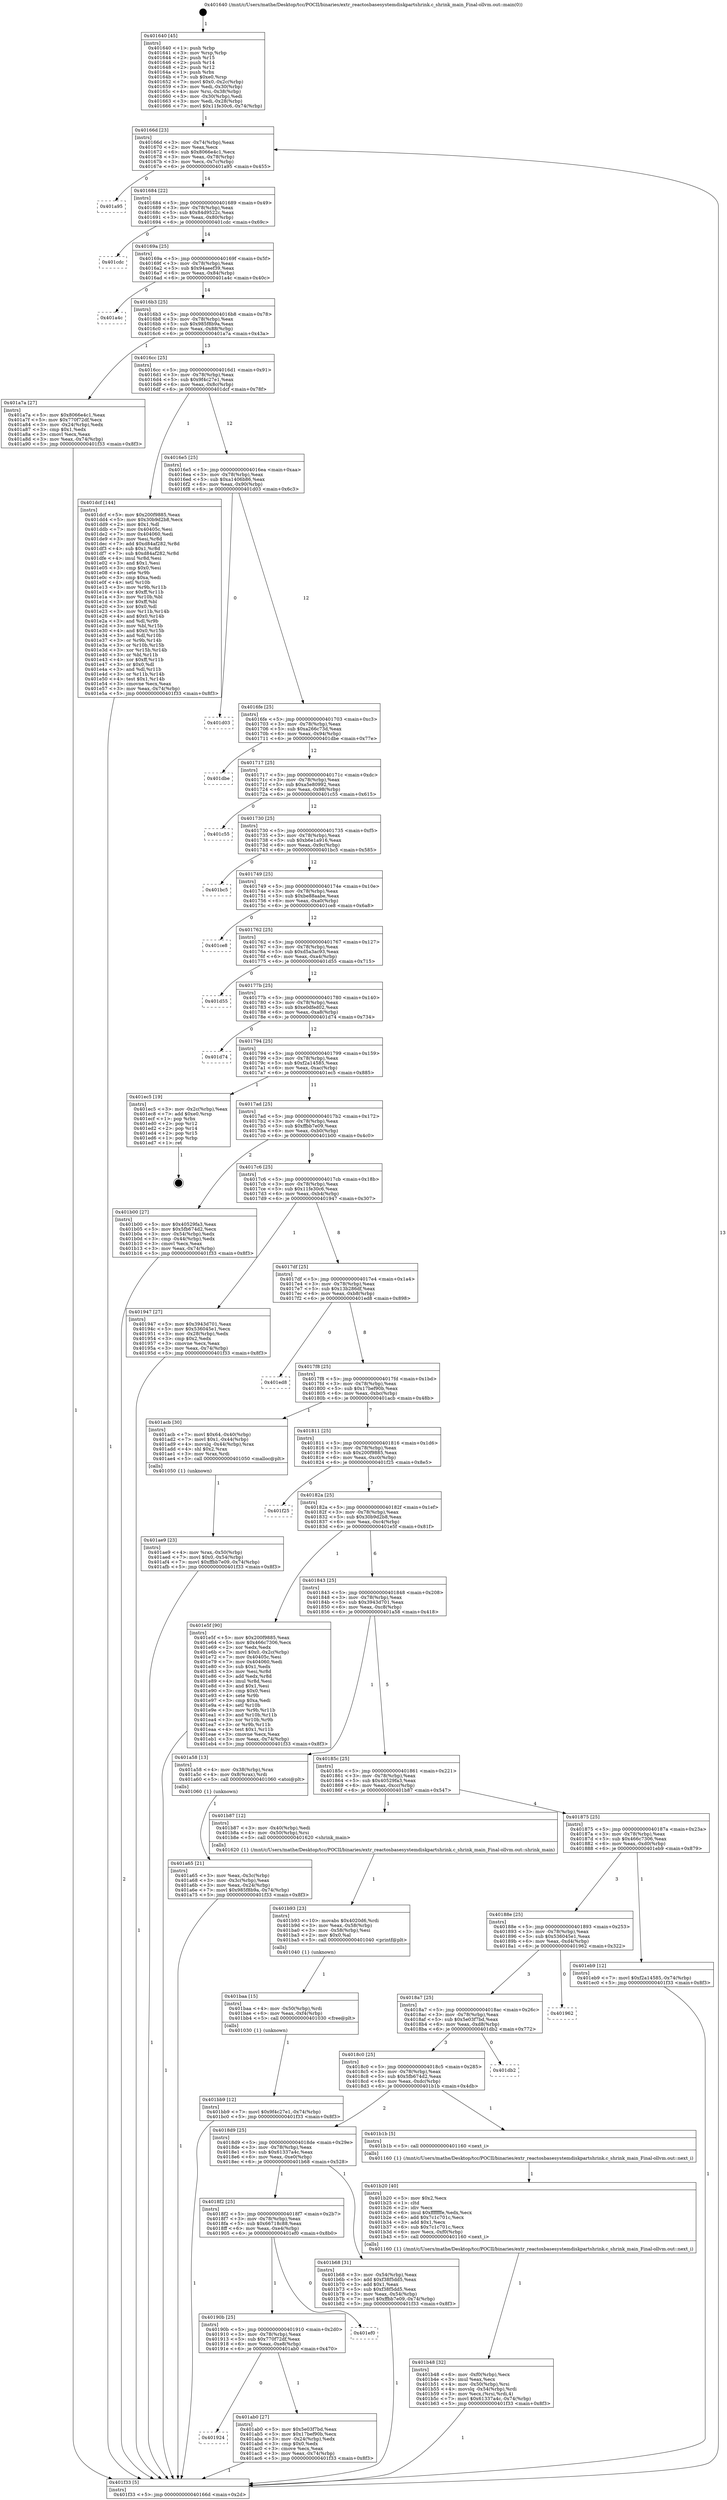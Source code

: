 digraph "0x401640" {
  label = "0x401640 (/mnt/c/Users/mathe/Desktop/tcc/POCII/binaries/extr_reactosbasesystemdiskpartshrink.c_shrink_main_Final-ollvm.out::main(0))"
  labelloc = "t"
  node[shape=record]

  Entry [label="",width=0.3,height=0.3,shape=circle,fillcolor=black,style=filled]
  "0x40166d" [label="{
     0x40166d [23]\l
     | [instrs]\l
     &nbsp;&nbsp;0x40166d \<+3\>: mov -0x74(%rbp),%eax\l
     &nbsp;&nbsp;0x401670 \<+2\>: mov %eax,%ecx\l
     &nbsp;&nbsp;0x401672 \<+6\>: sub $0x8066e4c1,%ecx\l
     &nbsp;&nbsp;0x401678 \<+3\>: mov %eax,-0x78(%rbp)\l
     &nbsp;&nbsp;0x40167b \<+3\>: mov %ecx,-0x7c(%rbp)\l
     &nbsp;&nbsp;0x40167e \<+6\>: je 0000000000401a95 \<main+0x455\>\l
  }"]
  "0x401a95" [label="{
     0x401a95\l
  }", style=dashed]
  "0x401684" [label="{
     0x401684 [22]\l
     | [instrs]\l
     &nbsp;&nbsp;0x401684 \<+5\>: jmp 0000000000401689 \<main+0x49\>\l
     &nbsp;&nbsp;0x401689 \<+3\>: mov -0x78(%rbp),%eax\l
     &nbsp;&nbsp;0x40168c \<+5\>: sub $0x84d9522c,%eax\l
     &nbsp;&nbsp;0x401691 \<+3\>: mov %eax,-0x80(%rbp)\l
     &nbsp;&nbsp;0x401694 \<+6\>: je 0000000000401cdc \<main+0x69c\>\l
  }"]
  Exit [label="",width=0.3,height=0.3,shape=circle,fillcolor=black,style=filled,peripheries=2]
  "0x401cdc" [label="{
     0x401cdc\l
  }", style=dashed]
  "0x40169a" [label="{
     0x40169a [25]\l
     | [instrs]\l
     &nbsp;&nbsp;0x40169a \<+5\>: jmp 000000000040169f \<main+0x5f\>\l
     &nbsp;&nbsp;0x40169f \<+3\>: mov -0x78(%rbp),%eax\l
     &nbsp;&nbsp;0x4016a2 \<+5\>: sub $0x94aeef39,%eax\l
     &nbsp;&nbsp;0x4016a7 \<+6\>: mov %eax,-0x84(%rbp)\l
     &nbsp;&nbsp;0x4016ad \<+6\>: je 0000000000401a4c \<main+0x40c\>\l
  }"]
  "0x401bb9" [label="{
     0x401bb9 [12]\l
     | [instrs]\l
     &nbsp;&nbsp;0x401bb9 \<+7\>: movl $0x9f4c27e1,-0x74(%rbp)\l
     &nbsp;&nbsp;0x401bc0 \<+5\>: jmp 0000000000401f33 \<main+0x8f3\>\l
  }"]
  "0x401a4c" [label="{
     0x401a4c\l
  }", style=dashed]
  "0x4016b3" [label="{
     0x4016b3 [25]\l
     | [instrs]\l
     &nbsp;&nbsp;0x4016b3 \<+5\>: jmp 00000000004016b8 \<main+0x78\>\l
     &nbsp;&nbsp;0x4016b8 \<+3\>: mov -0x78(%rbp),%eax\l
     &nbsp;&nbsp;0x4016bb \<+5\>: sub $0x985f8b9a,%eax\l
     &nbsp;&nbsp;0x4016c0 \<+6\>: mov %eax,-0x88(%rbp)\l
     &nbsp;&nbsp;0x4016c6 \<+6\>: je 0000000000401a7a \<main+0x43a\>\l
  }"]
  "0x401baa" [label="{
     0x401baa [15]\l
     | [instrs]\l
     &nbsp;&nbsp;0x401baa \<+4\>: mov -0x50(%rbp),%rdi\l
     &nbsp;&nbsp;0x401bae \<+6\>: mov %eax,-0xf4(%rbp)\l
     &nbsp;&nbsp;0x401bb4 \<+5\>: call 0000000000401030 \<free@plt\>\l
     | [calls]\l
     &nbsp;&nbsp;0x401030 \{1\} (unknown)\l
  }"]
  "0x401a7a" [label="{
     0x401a7a [27]\l
     | [instrs]\l
     &nbsp;&nbsp;0x401a7a \<+5\>: mov $0x8066e4c1,%eax\l
     &nbsp;&nbsp;0x401a7f \<+5\>: mov $0x770f72df,%ecx\l
     &nbsp;&nbsp;0x401a84 \<+3\>: mov -0x24(%rbp),%edx\l
     &nbsp;&nbsp;0x401a87 \<+3\>: cmp $0x1,%edx\l
     &nbsp;&nbsp;0x401a8a \<+3\>: cmovl %ecx,%eax\l
     &nbsp;&nbsp;0x401a8d \<+3\>: mov %eax,-0x74(%rbp)\l
     &nbsp;&nbsp;0x401a90 \<+5\>: jmp 0000000000401f33 \<main+0x8f3\>\l
  }"]
  "0x4016cc" [label="{
     0x4016cc [25]\l
     | [instrs]\l
     &nbsp;&nbsp;0x4016cc \<+5\>: jmp 00000000004016d1 \<main+0x91\>\l
     &nbsp;&nbsp;0x4016d1 \<+3\>: mov -0x78(%rbp),%eax\l
     &nbsp;&nbsp;0x4016d4 \<+5\>: sub $0x9f4c27e1,%eax\l
     &nbsp;&nbsp;0x4016d9 \<+6\>: mov %eax,-0x8c(%rbp)\l
     &nbsp;&nbsp;0x4016df \<+6\>: je 0000000000401dcf \<main+0x78f\>\l
  }"]
  "0x401b93" [label="{
     0x401b93 [23]\l
     | [instrs]\l
     &nbsp;&nbsp;0x401b93 \<+10\>: movabs $0x4020d6,%rdi\l
     &nbsp;&nbsp;0x401b9d \<+3\>: mov %eax,-0x58(%rbp)\l
     &nbsp;&nbsp;0x401ba0 \<+3\>: mov -0x58(%rbp),%esi\l
     &nbsp;&nbsp;0x401ba3 \<+2\>: mov $0x0,%al\l
     &nbsp;&nbsp;0x401ba5 \<+5\>: call 0000000000401040 \<printf@plt\>\l
     | [calls]\l
     &nbsp;&nbsp;0x401040 \{1\} (unknown)\l
  }"]
  "0x401dcf" [label="{
     0x401dcf [144]\l
     | [instrs]\l
     &nbsp;&nbsp;0x401dcf \<+5\>: mov $0x200f9885,%eax\l
     &nbsp;&nbsp;0x401dd4 \<+5\>: mov $0x30b9d2b8,%ecx\l
     &nbsp;&nbsp;0x401dd9 \<+2\>: mov $0x1,%dl\l
     &nbsp;&nbsp;0x401ddb \<+7\>: mov 0x40405c,%esi\l
     &nbsp;&nbsp;0x401de2 \<+7\>: mov 0x404060,%edi\l
     &nbsp;&nbsp;0x401de9 \<+3\>: mov %esi,%r8d\l
     &nbsp;&nbsp;0x401dec \<+7\>: add $0xd84af282,%r8d\l
     &nbsp;&nbsp;0x401df3 \<+4\>: sub $0x1,%r8d\l
     &nbsp;&nbsp;0x401df7 \<+7\>: sub $0xd84af282,%r8d\l
     &nbsp;&nbsp;0x401dfe \<+4\>: imul %r8d,%esi\l
     &nbsp;&nbsp;0x401e02 \<+3\>: and $0x1,%esi\l
     &nbsp;&nbsp;0x401e05 \<+3\>: cmp $0x0,%esi\l
     &nbsp;&nbsp;0x401e08 \<+4\>: sete %r9b\l
     &nbsp;&nbsp;0x401e0c \<+3\>: cmp $0xa,%edi\l
     &nbsp;&nbsp;0x401e0f \<+4\>: setl %r10b\l
     &nbsp;&nbsp;0x401e13 \<+3\>: mov %r9b,%r11b\l
     &nbsp;&nbsp;0x401e16 \<+4\>: xor $0xff,%r11b\l
     &nbsp;&nbsp;0x401e1a \<+3\>: mov %r10b,%bl\l
     &nbsp;&nbsp;0x401e1d \<+3\>: xor $0xff,%bl\l
     &nbsp;&nbsp;0x401e20 \<+3\>: xor $0x0,%dl\l
     &nbsp;&nbsp;0x401e23 \<+3\>: mov %r11b,%r14b\l
     &nbsp;&nbsp;0x401e26 \<+4\>: and $0x0,%r14b\l
     &nbsp;&nbsp;0x401e2a \<+3\>: and %dl,%r9b\l
     &nbsp;&nbsp;0x401e2d \<+3\>: mov %bl,%r15b\l
     &nbsp;&nbsp;0x401e30 \<+4\>: and $0x0,%r15b\l
     &nbsp;&nbsp;0x401e34 \<+3\>: and %dl,%r10b\l
     &nbsp;&nbsp;0x401e37 \<+3\>: or %r9b,%r14b\l
     &nbsp;&nbsp;0x401e3a \<+3\>: or %r10b,%r15b\l
     &nbsp;&nbsp;0x401e3d \<+3\>: xor %r15b,%r14b\l
     &nbsp;&nbsp;0x401e40 \<+3\>: or %bl,%r11b\l
     &nbsp;&nbsp;0x401e43 \<+4\>: xor $0xff,%r11b\l
     &nbsp;&nbsp;0x401e47 \<+3\>: or $0x0,%dl\l
     &nbsp;&nbsp;0x401e4a \<+3\>: and %dl,%r11b\l
     &nbsp;&nbsp;0x401e4d \<+3\>: or %r11b,%r14b\l
     &nbsp;&nbsp;0x401e50 \<+4\>: test $0x1,%r14b\l
     &nbsp;&nbsp;0x401e54 \<+3\>: cmovne %ecx,%eax\l
     &nbsp;&nbsp;0x401e57 \<+3\>: mov %eax,-0x74(%rbp)\l
     &nbsp;&nbsp;0x401e5a \<+5\>: jmp 0000000000401f33 \<main+0x8f3\>\l
  }"]
  "0x4016e5" [label="{
     0x4016e5 [25]\l
     | [instrs]\l
     &nbsp;&nbsp;0x4016e5 \<+5\>: jmp 00000000004016ea \<main+0xaa\>\l
     &nbsp;&nbsp;0x4016ea \<+3\>: mov -0x78(%rbp),%eax\l
     &nbsp;&nbsp;0x4016ed \<+5\>: sub $0xa1406b86,%eax\l
     &nbsp;&nbsp;0x4016f2 \<+6\>: mov %eax,-0x90(%rbp)\l
     &nbsp;&nbsp;0x4016f8 \<+6\>: je 0000000000401d03 \<main+0x6c3\>\l
  }"]
  "0x401b48" [label="{
     0x401b48 [32]\l
     | [instrs]\l
     &nbsp;&nbsp;0x401b48 \<+6\>: mov -0xf0(%rbp),%ecx\l
     &nbsp;&nbsp;0x401b4e \<+3\>: imul %eax,%ecx\l
     &nbsp;&nbsp;0x401b51 \<+4\>: mov -0x50(%rbp),%rsi\l
     &nbsp;&nbsp;0x401b55 \<+4\>: movslq -0x54(%rbp),%rdi\l
     &nbsp;&nbsp;0x401b59 \<+3\>: mov %ecx,(%rsi,%rdi,4)\l
     &nbsp;&nbsp;0x401b5c \<+7\>: movl $0x61337a4c,-0x74(%rbp)\l
     &nbsp;&nbsp;0x401b63 \<+5\>: jmp 0000000000401f33 \<main+0x8f3\>\l
  }"]
  "0x401d03" [label="{
     0x401d03\l
  }", style=dashed]
  "0x4016fe" [label="{
     0x4016fe [25]\l
     | [instrs]\l
     &nbsp;&nbsp;0x4016fe \<+5\>: jmp 0000000000401703 \<main+0xc3\>\l
     &nbsp;&nbsp;0x401703 \<+3\>: mov -0x78(%rbp),%eax\l
     &nbsp;&nbsp;0x401706 \<+5\>: sub $0xa266c73d,%eax\l
     &nbsp;&nbsp;0x40170b \<+6\>: mov %eax,-0x94(%rbp)\l
     &nbsp;&nbsp;0x401711 \<+6\>: je 0000000000401dbe \<main+0x77e\>\l
  }"]
  "0x401b20" [label="{
     0x401b20 [40]\l
     | [instrs]\l
     &nbsp;&nbsp;0x401b20 \<+5\>: mov $0x2,%ecx\l
     &nbsp;&nbsp;0x401b25 \<+1\>: cltd\l
     &nbsp;&nbsp;0x401b26 \<+2\>: idiv %ecx\l
     &nbsp;&nbsp;0x401b28 \<+6\>: imul $0xfffffffe,%edx,%ecx\l
     &nbsp;&nbsp;0x401b2e \<+6\>: add $0x7c1c701c,%ecx\l
     &nbsp;&nbsp;0x401b34 \<+3\>: add $0x1,%ecx\l
     &nbsp;&nbsp;0x401b37 \<+6\>: sub $0x7c1c701c,%ecx\l
     &nbsp;&nbsp;0x401b3d \<+6\>: mov %ecx,-0xf0(%rbp)\l
     &nbsp;&nbsp;0x401b43 \<+5\>: call 0000000000401160 \<next_i\>\l
     | [calls]\l
     &nbsp;&nbsp;0x401160 \{1\} (/mnt/c/Users/mathe/Desktop/tcc/POCII/binaries/extr_reactosbasesystemdiskpartshrink.c_shrink_main_Final-ollvm.out::next_i)\l
  }"]
  "0x401dbe" [label="{
     0x401dbe\l
  }", style=dashed]
  "0x401717" [label="{
     0x401717 [25]\l
     | [instrs]\l
     &nbsp;&nbsp;0x401717 \<+5\>: jmp 000000000040171c \<main+0xdc\>\l
     &nbsp;&nbsp;0x40171c \<+3\>: mov -0x78(%rbp),%eax\l
     &nbsp;&nbsp;0x40171f \<+5\>: sub $0xa5e80992,%eax\l
     &nbsp;&nbsp;0x401724 \<+6\>: mov %eax,-0x98(%rbp)\l
     &nbsp;&nbsp;0x40172a \<+6\>: je 0000000000401c55 \<main+0x615\>\l
  }"]
  "0x401ae9" [label="{
     0x401ae9 [23]\l
     | [instrs]\l
     &nbsp;&nbsp;0x401ae9 \<+4\>: mov %rax,-0x50(%rbp)\l
     &nbsp;&nbsp;0x401aed \<+7\>: movl $0x0,-0x54(%rbp)\l
     &nbsp;&nbsp;0x401af4 \<+7\>: movl $0xffbb7e09,-0x74(%rbp)\l
     &nbsp;&nbsp;0x401afb \<+5\>: jmp 0000000000401f33 \<main+0x8f3\>\l
  }"]
  "0x401c55" [label="{
     0x401c55\l
  }", style=dashed]
  "0x401730" [label="{
     0x401730 [25]\l
     | [instrs]\l
     &nbsp;&nbsp;0x401730 \<+5\>: jmp 0000000000401735 \<main+0xf5\>\l
     &nbsp;&nbsp;0x401735 \<+3\>: mov -0x78(%rbp),%eax\l
     &nbsp;&nbsp;0x401738 \<+5\>: sub $0xb6e1a916,%eax\l
     &nbsp;&nbsp;0x40173d \<+6\>: mov %eax,-0x9c(%rbp)\l
     &nbsp;&nbsp;0x401743 \<+6\>: je 0000000000401bc5 \<main+0x585\>\l
  }"]
  "0x401924" [label="{
     0x401924\l
  }", style=dashed]
  "0x401bc5" [label="{
     0x401bc5\l
  }", style=dashed]
  "0x401749" [label="{
     0x401749 [25]\l
     | [instrs]\l
     &nbsp;&nbsp;0x401749 \<+5\>: jmp 000000000040174e \<main+0x10e\>\l
     &nbsp;&nbsp;0x40174e \<+3\>: mov -0x78(%rbp),%eax\l
     &nbsp;&nbsp;0x401751 \<+5\>: sub $0xbe88aabe,%eax\l
     &nbsp;&nbsp;0x401756 \<+6\>: mov %eax,-0xa0(%rbp)\l
     &nbsp;&nbsp;0x40175c \<+6\>: je 0000000000401ce8 \<main+0x6a8\>\l
  }"]
  "0x401ab0" [label="{
     0x401ab0 [27]\l
     | [instrs]\l
     &nbsp;&nbsp;0x401ab0 \<+5\>: mov $0x5e03f7bd,%eax\l
     &nbsp;&nbsp;0x401ab5 \<+5\>: mov $0x17bef90b,%ecx\l
     &nbsp;&nbsp;0x401aba \<+3\>: mov -0x24(%rbp),%edx\l
     &nbsp;&nbsp;0x401abd \<+3\>: cmp $0x0,%edx\l
     &nbsp;&nbsp;0x401ac0 \<+3\>: cmove %ecx,%eax\l
     &nbsp;&nbsp;0x401ac3 \<+3\>: mov %eax,-0x74(%rbp)\l
     &nbsp;&nbsp;0x401ac6 \<+5\>: jmp 0000000000401f33 \<main+0x8f3\>\l
  }"]
  "0x401ce8" [label="{
     0x401ce8\l
  }", style=dashed]
  "0x401762" [label="{
     0x401762 [25]\l
     | [instrs]\l
     &nbsp;&nbsp;0x401762 \<+5\>: jmp 0000000000401767 \<main+0x127\>\l
     &nbsp;&nbsp;0x401767 \<+3\>: mov -0x78(%rbp),%eax\l
     &nbsp;&nbsp;0x40176a \<+5\>: sub $0xd5a3ac93,%eax\l
     &nbsp;&nbsp;0x40176f \<+6\>: mov %eax,-0xa4(%rbp)\l
     &nbsp;&nbsp;0x401775 \<+6\>: je 0000000000401d55 \<main+0x715\>\l
  }"]
  "0x40190b" [label="{
     0x40190b [25]\l
     | [instrs]\l
     &nbsp;&nbsp;0x40190b \<+5\>: jmp 0000000000401910 \<main+0x2d0\>\l
     &nbsp;&nbsp;0x401910 \<+3\>: mov -0x78(%rbp),%eax\l
     &nbsp;&nbsp;0x401913 \<+5\>: sub $0x770f72df,%eax\l
     &nbsp;&nbsp;0x401918 \<+6\>: mov %eax,-0xe8(%rbp)\l
     &nbsp;&nbsp;0x40191e \<+6\>: je 0000000000401ab0 \<main+0x470\>\l
  }"]
  "0x401d55" [label="{
     0x401d55\l
  }", style=dashed]
  "0x40177b" [label="{
     0x40177b [25]\l
     | [instrs]\l
     &nbsp;&nbsp;0x40177b \<+5\>: jmp 0000000000401780 \<main+0x140\>\l
     &nbsp;&nbsp;0x401780 \<+3\>: mov -0x78(%rbp),%eax\l
     &nbsp;&nbsp;0x401783 \<+5\>: sub $0xe0dfed02,%eax\l
     &nbsp;&nbsp;0x401788 \<+6\>: mov %eax,-0xa8(%rbp)\l
     &nbsp;&nbsp;0x40178e \<+6\>: je 0000000000401d74 \<main+0x734\>\l
  }"]
  "0x401ef0" [label="{
     0x401ef0\l
  }", style=dashed]
  "0x401d74" [label="{
     0x401d74\l
  }", style=dashed]
  "0x401794" [label="{
     0x401794 [25]\l
     | [instrs]\l
     &nbsp;&nbsp;0x401794 \<+5\>: jmp 0000000000401799 \<main+0x159\>\l
     &nbsp;&nbsp;0x401799 \<+3\>: mov -0x78(%rbp),%eax\l
     &nbsp;&nbsp;0x40179c \<+5\>: sub $0xf2a14585,%eax\l
     &nbsp;&nbsp;0x4017a1 \<+6\>: mov %eax,-0xac(%rbp)\l
     &nbsp;&nbsp;0x4017a7 \<+6\>: je 0000000000401ec5 \<main+0x885\>\l
  }"]
  "0x4018f2" [label="{
     0x4018f2 [25]\l
     | [instrs]\l
     &nbsp;&nbsp;0x4018f2 \<+5\>: jmp 00000000004018f7 \<main+0x2b7\>\l
     &nbsp;&nbsp;0x4018f7 \<+3\>: mov -0x78(%rbp),%eax\l
     &nbsp;&nbsp;0x4018fa \<+5\>: sub $0x66718c88,%eax\l
     &nbsp;&nbsp;0x4018ff \<+6\>: mov %eax,-0xe4(%rbp)\l
     &nbsp;&nbsp;0x401905 \<+6\>: je 0000000000401ef0 \<main+0x8b0\>\l
  }"]
  "0x401ec5" [label="{
     0x401ec5 [19]\l
     | [instrs]\l
     &nbsp;&nbsp;0x401ec5 \<+3\>: mov -0x2c(%rbp),%eax\l
     &nbsp;&nbsp;0x401ec8 \<+7\>: add $0xe0,%rsp\l
     &nbsp;&nbsp;0x401ecf \<+1\>: pop %rbx\l
     &nbsp;&nbsp;0x401ed0 \<+2\>: pop %r12\l
     &nbsp;&nbsp;0x401ed2 \<+2\>: pop %r14\l
     &nbsp;&nbsp;0x401ed4 \<+2\>: pop %r15\l
     &nbsp;&nbsp;0x401ed6 \<+1\>: pop %rbp\l
     &nbsp;&nbsp;0x401ed7 \<+1\>: ret\l
  }"]
  "0x4017ad" [label="{
     0x4017ad [25]\l
     | [instrs]\l
     &nbsp;&nbsp;0x4017ad \<+5\>: jmp 00000000004017b2 \<main+0x172\>\l
     &nbsp;&nbsp;0x4017b2 \<+3\>: mov -0x78(%rbp),%eax\l
     &nbsp;&nbsp;0x4017b5 \<+5\>: sub $0xffbb7e09,%eax\l
     &nbsp;&nbsp;0x4017ba \<+6\>: mov %eax,-0xb0(%rbp)\l
     &nbsp;&nbsp;0x4017c0 \<+6\>: je 0000000000401b00 \<main+0x4c0\>\l
  }"]
  "0x401b68" [label="{
     0x401b68 [31]\l
     | [instrs]\l
     &nbsp;&nbsp;0x401b68 \<+3\>: mov -0x54(%rbp),%eax\l
     &nbsp;&nbsp;0x401b6b \<+5\>: add $0xf38f5dd5,%eax\l
     &nbsp;&nbsp;0x401b70 \<+3\>: add $0x1,%eax\l
     &nbsp;&nbsp;0x401b73 \<+5\>: sub $0xf38f5dd5,%eax\l
     &nbsp;&nbsp;0x401b78 \<+3\>: mov %eax,-0x54(%rbp)\l
     &nbsp;&nbsp;0x401b7b \<+7\>: movl $0xffbb7e09,-0x74(%rbp)\l
     &nbsp;&nbsp;0x401b82 \<+5\>: jmp 0000000000401f33 \<main+0x8f3\>\l
  }"]
  "0x401b00" [label="{
     0x401b00 [27]\l
     | [instrs]\l
     &nbsp;&nbsp;0x401b00 \<+5\>: mov $0x40529fa3,%eax\l
     &nbsp;&nbsp;0x401b05 \<+5\>: mov $0x5fb674d2,%ecx\l
     &nbsp;&nbsp;0x401b0a \<+3\>: mov -0x54(%rbp),%edx\l
     &nbsp;&nbsp;0x401b0d \<+3\>: cmp -0x44(%rbp),%edx\l
     &nbsp;&nbsp;0x401b10 \<+3\>: cmovl %ecx,%eax\l
     &nbsp;&nbsp;0x401b13 \<+3\>: mov %eax,-0x74(%rbp)\l
     &nbsp;&nbsp;0x401b16 \<+5\>: jmp 0000000000401f33 \<main+0x8f3\>\l
  }"]
  "0x4017c6" [label="{
     0x4017c6 [25]\l
     | [instrs]\l
     &nbsp;&nbsp;0x4017c6 \<+5\>: jmp 00000000004017cb \<main+0x18b\>\l
     &nbsp;&nbsp;0x4017cb \<+3\>: mov -0x78(%rbp),%eax\l
     &nbsp;&nbsp;0x4017ce \<+5\>: sub $0x11fe30c6,%eax\l
     &nbsp;&nbsp;0x4017d3 \<+6\>: mov %eax,-0xb4(%rbp)\l
     &nbsp;&nbsp;0x4017d9 \<+6\>: je 0000000000401947 \<main+0x307\>\l
  }"]
  "0x4018d9" [label="{
     0x4018d9 [25]\l
     | [instrs]\l
     &nbsp;&nbsp;0x4018d9 \<+5\>: jmp 00000000004018de \<main+0x29e\>\l
     &nbsp;&nbsp;0x4018de \<+3\>: mov -0x78(%rbp),%eax\l
     &nbsp;&nbsp;0x4018e1 \<+5\>: sub $0x61337a4c,%eax\l
     &nbsp;&nbsp;0x4018e6 \<+6\>: mov %eax,-0xe0(%rbp)\l
     &nbsp;&nbsp;0x4018ec \<+6\>: je 0000000000401b68 \<main+0x528\>\l
  }"]
  "0x401947" [label="{
     0x401947 [27]\l
     | [instrs]\l
     &nbsp;&nbsp;0x401947 \<+5\>: mov $0x3943d701,%eax\l
     &nbsp;&nbsp;0x40194c \<+5\>: mov $0x536045e1,%ecx\l
     &nbsp;&nbsp;0x401951 \<+3\>: mov -0x28(%rbp),%edx\l
     &nbsp;&nbsp;0x401954 \<+3\>: cmp $0x2,%edx\l
     &nbsp;&nbsp;0x401957 \<+3\>: cmovne %ecx,%eax\l
     &nbsp;&nbsp;0x40195a \<+3\>: mov %eax,-0x74(%rbp)\l
     &nbsp;&nbsp;0x40195d \<+5\>: jmp 0000000000401f33 \<main+0x8f3\>\l
  }"]
  "0x4017df" [label="{
     0x4017df [25]\l
     | [instrs]\l
     &nbsp;&nbsp;0x4017df \<+5\>: jmp 00000000004017e4 \<main+0x1a4\>\l
     &nbsp;&nbsp;0x4017e4 \<+3\>: mov -0x78(%rbp),%eax\l
     &nbsp;&nbsp;0x4017e7 \<+5\>: sub $0x13b286df,%eax\l
     &nbsp;&nbsp;0x4017ec \<+6\>: mov %eax,-0xb8(%rbp)\l
     &nbsp;&nbsp;0x4017f2 \<+6\>: je 0000000000401ed8 \<main+0x898\>\l
  }"]
  "0x401f33" [label="{
     0x401f33 [5]\l
     | [instrs]\l
     &nbsp;&nbsp;0x401f33 \<+5\>: jmp 000000000040166d \<main+0x2d\>\l
  }"]
  "0x401640" [label="{
     0x401640 [45]\l
     | [instrs]\l
     &nbsp;&nbsp;0x401640 \<+1\>: push %rbp\l
     &nbsp;&nbsp;0x401641 \<+3\>: mov %rsp,%rbp\l
     &nbsp;&nbsp;0x401644 \<+2\>: push %r15\l
     &nbsp;&nbsp;0x401646 \<+2\>: push %r14\l
     &nbsp;&nbsp;0x401648 \<+2\>: push %r12\l
     &nbsp;&nbsp;0x40164a \<+1\>: push %rbx\l
     &nbsp;&nbsp;0x40164b \<+7\>: sub $0xe0,%rsp\l
     &nbsp;&nbsp;0x401652 \<+7\>: movl $0x0,-0x2c(%rbp)\l
     &nbsp;&nbsp;0x401659 \<+3\>: mov %edi,-0x30(%rbp)\l
     &nbsp;&nbsp;0x40165c \<+4\>: mov %rsi,-0x38(%rbp)\l
     &nbsp;&nbsp;0x401660 \<+3\>: mov -0x30(%rbp),%edi\l
     &nbsp;&nbsp;0x401663 \<+3\>: mov %edi,-0x28(%rbp)\l
     &nbsp;&nbsp;0x401666 \<+7\>: movl $0x11fe30c6,-0x74(%rbp)\l
  }"]
  "0x401b1b" [label="{
     0x401b1b [5]\l
     | [instrs]\l
     &nbsp;&nbsp;0x401b1b \<+5\>: call 0000000000401160 \<next_i\>\l
     | [calls]\l
     &nbsp;&nbsp;0x401160 \{1\} (/mnt/c/Users/mathe/Desktop/tcc/POCII/binaries/extr_reactosbasesystemdiskpartshrink.c_shrink_main_Final-ollvm.out::next_i)\l
  }"]
  "0x401ed8" [label="{
     0x401ed8\l
  }", style=dashed]
  "0x4017f8" [label="{
     0x4017f8 [25]\l
     | [instrs]\l
     &nbsp;&nbsp;0x4017f8 \<+5\>: jmp 00000000004017fd \<main+0x1bd\>\l
     &nbsp;&nbsp;0x4017fd \<+3\>: mov -0x78(%rbp),%eax\l
     &nbsp;&nbsp;0x401800 \<+5\>: sub $0x17bef90b,%eax\l
     &nbsp;&nbsp;0x401805 \<+6\>: mov %eax,-0xbc(%rbp)\l
     &nbsp;&nbsp;0x40180b \<+6\>: je 0000000000401acb \<main+0x48b\>\l
  }"]
  "0x4018c0" [label="{
     0x4018c0 [25]\l
     | [instrs]\l
     &nbsp;&nbsp;0x4018c0 \<+5\>: jmp 00000000004018c5 \<main+0x285\>\l
     &nbsp;&nbsp;0x4018c5 \<+3\>: mov -0x78(%rbp),%eax\l
     &nbsp;&nbsp;0x4018c8 \<+5\>: sub $0x5fb674d2,%eax\l
     &nbsp;&nbsp;0x4018cd \<+6\>: mov %eax,-0xdc(%rbp)\l
     &nbsp;&nbsp;0x4018d3 \<+6\>: je 0000000000401b1b \<main+0x4db\>\l
  }"]
  "0x401acb" [label="{
     0x401acb [30]\l
     | [instrs]\l
     &nbsp;&nbsp;0x401acb \<+7\>: movl $0x64,-0x40(%rbp)\l
     &nbsp;&nbsp;0x401ad2 \<+7\>: movl $0x1,-0x44(%rbp)\l
     &nbsp;&nbsp;0x401ad9 \<+4\>: movslq -0x44(%rbp),%rax\l
     &nbsp;&nbsp;0x401add \<+4\>: shl $0x2,%rax\l
     &nbsp;&nbsp;0x401ae1 \<+3\>: mov %rax,%rdi\l
     &nbsp;&nbsp;0x401ae4 \<+5\>: call 0000000000401050 \<malloc@plt\>\l
     | [calls]\l
     &nbsp;&nbsp;0x401050 \{1\} (unknown)\l
  }"]
  "0x401811" [label="{
     0x401811 [25]\l
     | [instrs]\l
     &nbsp;&nbsp;0x401811 \<+5\>: jmp 0000000000401816 \<main+0x1d6\>\l
     &nbsp;&nbsp;0x401816 \<+3\>: mov -0x78(%rbp),%eax\l
     &nbsp;&nbsp;0x401819 \<+5\>: sub $0x200f9885,%eax\l
     &nbsp;&nbsp;0x40181e \<+6\>: mov %eax,-0xc0(%rbp)\l
     &nbsp;&nbsp;0x401824 \<+6\>: je 0000000000401f25 \<main+0x8e5\>\l
  }"]
  "0x401db2" [label="{
     0x401db2\l
  }", style=dashed]
  "0x401f25" [label="{
     0x401f25\l
  }", style=dashed]
  "0x40182a" [label="{
     0x40182a [25]\l
     | [instrs]\l
     &nbsp;&nbsp;0x40182a \<+5\>: jmp 000000000040182f \<main+0x1ef\>\l
     &nbsp;&nbsp;0x40182f \<+3\>: mov -0x78(%rbp),%eax\l
     &nbsp;&nbsp;0x401832 \<+5\>: sub $0x30b9d2b8,%eax\l
     &nbsp;&nbsp;0x401837 \<+6\>: mov %eax,-0xc4(%rbp)\l
     &nbsp;&nbsp;0x40183d \<+6\>: je 0000000000401e5f \<main+0x81f\>\l
  }"]
  "0x4018a7" [label="{
     0x4018a7 [25]\l
     | [instrs]\l
     &nbsp;&nbsp;0x4018a7 \<+5\>: jmp 00000000004018ac \<main+0x26c\>\l
     &nbsp;&nbsp;0x4018ac \<+3\>: mov -0x78(%rbp),%eax\l
     &nbsp;&nbsp;0x4018af \<+5\>: sub $0x5e03f7bd,%eax\l
     &nbsp;&nbsp;0x4018b4 \<+6\>: mov %eax,-0xd8(%rbp)\l
     &nbsp;&nbsp;0x4018ba \<+6\>: je 0000000000401db2 \<main+0x772\>\l
  }"]
  "0x401e5f" [label="{
     0x401e5f [90]\l
     | [instrs]\l
     &nbsp;&nbsp;0x401e5f \<+5\>: mov $0x200f9885,%eax\l
     &nbsp;&nbsp;0x401e64 \<+5\>: mov $0x466c7306,%ecx\l
     &nbsp;&nbsp;0x401e69 \<+2\>: xor %edx,%edx\l
     &nbsp;&nbsp;0x401e6b \<+7\>: movl $0x0,-0x2c(%rbp)\l
     &nbsp;&nbsp;0x401e72 \<+7\>: mov 0x40405c,%esi\l
     &nbsp;&nbsp;0x401e79 \<+7\>: mov 0x404060,%edi\l
     &nbsp;&nbsp;0x401e80 \<+3\>: sub $0x1,%edx\l
     &nbsp;&nbsp;0x401e83 \<+3\>: mov %esi,%r8d\l
     &nbsp;&nbsp;0x401e86 \<+3\>: add %edx,%r8d\l
     &nbsp;&nbsp;0x401e89 \<+4\>: imul %r8d,%esi\l
     &nbsp;&nbsp;0x401e8d \<+3\>: and $0x1,%esi\l
     &nbsp;&nbsp;0x401e90 \<+3\>: cmp $0x0,%esi\l
     &nbsp;&nbsp;0x401e93 \<+4\>: sete %r9b\l
     &nbsp;&nbsp;0x401e97 \<+3\>: cmp $0xa,%edi\l
     &nbsp;&nbsp;0x401e9a \<+4\>: setl %r10b\l
     &nbsp;&nbsp;0x401e9e \<+3\>: mov %r9b,%r11b\l
     &nbsp;&nbsp;0x401ea1 \<+3\>: and %r10b,%r11b\l
     &nbsp;&nbsp;0x401ea4 \<+3\>: xor %r10b,%r9b\l
     &nbsp;&nbsp;0x401ea7 \<+3\>: or %r9b,%r11b\l
     &nbsp;&nbsp;0x401eaa \<+4\>: test $0x1,%r11b\l
     &nbsp;&nbsp;0x401eae \<+3\>: cmovne %ecx,%eax\l
     &nbsp;&nbsp;0x401eb1 \<+3\>: mov %eax,-0x74(%rbp)\l
     &nbsp;&nbsp;0x401eb4 \<+5\>: jmp 0000000000401f33 \<main+0x8f3\>\l
  }"]
  "0x401843" [label="{
     0x401843 [25]\l
     | [instrs]\l
     &nbsp;&nbsp;0x401843 \<+5\>: jmp 0000000000401848 \<main+0x208\>\l
     &nbsp;&nbsp;0x401848 \<+3\>: mov -0x78(%rbp),%eax\l
     &nbsp;&nbsp;0x40184b \<+5\>: sub $0x3943d701,%eax\l
     &nbsp;&nbsp;0x401850 \<+6\>: mov %eax,-0xc8(%rbp)\l
     &nbsp;&nbsp;0x401856 \<+6\>: je 0000000000401a58 \<main+0x418\>\l
  }"]
  "0x401962" [label="{
     0x401962\l
  }", style=dashed]
  "0x401a58" [label="{
     0x401a58 [13]\l
     | [instrs]\l
     &nbsp;&nbsp;0x401a58 \<+4\>: mov -0x38(%rbp),%rax\l
     &nbsp;&nbsp;0x401a5c \<+4\>: mov 0x8(%rax),%rdi\l
     &nbsp;&nbsp;0x401a60 \<+5\>: call 0000000000401060 \<atoi@plt\>\l
     | [calls]\l
     &nbsp;&nbsp;0x401060 \{1\} (unknown)\l
  }"]
  "0x40185c" [label="{
     0x40185c [25]\l
     | [instrs]\l
     &nbsp;&nbsp;0x40185c \<+5\>: jmp 0000000000401861 \<main+0x221\>\l
     &nbsp;&nbsp;0x401861 \<+3\>: mov -0x78(%rbp),%eax\l
     &nbsp;&nbsp;0x401864 \<+5\>: sub $0x40529fa3,%eax\l
     &nbsp;&nbsp;0x401869 \<+6\>: mov %eax,-0xcc(%rbp)\l
     &nbsp;&nbsp;0x40186f \<+6\>: je 0000000000401b87 \<main+0x547\>\l
  }"]
  "0x401a65" [label="{
     0x401a65 [21]\l
     | [instrs]\l
     &nbsp;&nbsp;0x401a65 \<+3\>: mov %eax,-0x3c(%rbp)\l
     &nbsp;&nbsp;0x401a68 \<+3\>: mov -0x3c(%rbp),%eax\l
     &nbsp;&nbsp;0x401a6b \<+3\>: mov %eax,-0x24(%rbp)\l
     &nbsp;&nbsp;0x401a6e \<+7\>: movl $0x985f8b9a,-0x74(%rbp)\l
     &nbsp;&nbsp;0x401a75 \<+5\>: jmp 0000000000401f33 \<main+0x8f3\>\l
  }"]
  "0x40188e" [label="{
     0x40188e [25]\l
     | [instrs]\l
     &nbsp;&nbsp;0x40188e \<+5\>: jmp 0000000000401893 \<main+0x253\>\l
     &nbsp;&nbsp;0x401893 \<+3\>: mov -0x78(%rbp),%eax\l
     &nbsp;&nbsp;0x401896 \<+5\>: sub $0x536045e1,%eax\l
     &nbsp;&nbsp;0x40189b \<+6\>: mov %eax,-0xd4(%rbp)\l
     &nbsp;&nbsp;0x4018a1 \<+6\>: je 0000000000401962 \<main+0x322\>\l
  }"]
  "0x401b87" [label="{
     0x401b87 [12]\l
     | [instrs]\l
     &nbsp;&nbsp;0x401b87 \<+3\>: mov -0x40(%rbp),%edi\l
     &nbsp;&nbsp;0x401b8a \<+4\>: mov -0x50(%rbp),%rsi\l
     &nbsp;&nbsp;0x401b8e \<+5\>: call 0000000000401620 \<shrink_main\>\l
     | [calls]\l
     &nbsp;&nbsp;0x401620 \{1\} (/mnt/c/Users/mathe/Desktop/tcc/POCII/binaries/extr_reactosbasesystemdiskpartshrink.c_shrink_main_Final-ollvm.out::shrink_main)\l
  }"]
  "0x401875" [label="{
     0x401875 [25]\l
     | [instrs]\l
     &nbsp;&nbsp;0x401875 \<+5\>: jmp 000000000040187a \<main+0x23a\>\l
     &nbsp;&nbsp;0x40187a \<+3\>: mov -0x78(%rbp),%eax\l
     &nbsp;&nbsp;0x40187d \<+5\>: sub $0x466c7306,%eax\l
     &nbsp;&nbsp;0x401882 \<+6\>: mov %eax,-0xd0(%rbp)\l
     &nbsp;&nbsp;0x401888 \<+6\>: je 0000000000401eb9 \<main+0x879\>\l
  }"]
  "0x401eb9" [label="{
     0x401eb9 [12]\l
     | [instrs]\l
     &nbsp;&nbsp;0x401eb9 \<+7\>: movl $0xf2a14585,-0x74(%rbp)\l
     &nbsp;&nbsp;0x401ec0 \<+5\>: jmp 0000000000401f33 \<main+0x8f3\>\l
  }"]
  Entry -> "0x401640" [label=" 1"]
  "0x40166d" -> "0x401a95" [label=" 0"]
  "0x40166d" -> "0x401684" [label=" 14"]
  "0x401ec5" -> Exit [label=" 1"]
  "0x401684" -> "0x401cdc" [label=" 0"]
  "0x401684" -> "0x40169a" [label=" 14"]
  "0x401eb9" -> "0x401f33" [label=" 1"]
  "0x40169a" -> "0x401a4c" [label=" 0"]
  "0x40169a" -> "0x4016b3" [label=" 14"]
  "0x401e5f" -> "0x401f33" [label=" 1"]
  "0x4016b3" -> "0x401a7a" [label=" 1"]
  "0x4016b3" -> "0x4016cc" [label=" 13"]
  "0x401dcf" -> "0x401f33" [label=" 1"]
  "0x4016cc" -> "0x401dcf" [label=" 1"]
  "0x4016cc" -> "0x4016e5" [label=" 12"]
  "0x401bb9" -> "0x401f33" [label=" 1"]
  "0x4016e5" -> "0x401d03" [label=" 0"]
  "0x4016e5" -> "0x4016fe" [label=" 12"]
  "0x401baa" -> "0x401bb9" [label=" 1"]
  "0x4016fe" -> "0x401dbe" [label=" 0"]
  "0x4016fe" -> "0x401717" [label=" 12"]
  "0x401b93" -> "0x401baa" [label=" 1"]
  "0x401717" -> "0x401c55" [label=" 0"]
  "0x401717" -> "0x401730" [label=" 12"]
  "0x401b87" -> "0x401b93" [label=" 1"]
  "0x401730" -> "0x401bc5" [label=" 0"]
  "0x401730" -> "0x401749" [label=" 12"]
  "0x401b68" -> "0x401f33" [label=" 1"]
  "0x401749" -> "0x401ce8" [label=" 0"]
  "0x401749" -> "0x401762" [label=" 12"]
  "0x401b48" -> "0x401f33" [label=" 1"]
  "0x401762" -> "0x401d55" [label=" 0"]
  "0x401762" -> "0x40177b" [label=" 12"]
  "0x401b1b" -> "0x401b20" [label=" 1"]
  "0x40177b" -> "0x401d74" [label=" 0"]
  "0x40177b" -> "0x401794" [label=" 12"]
  "0x401b00" -> "0x401f33" [label=" 2"]
  "0x401794" -> "0x401ec5" [label=" 1"]
  "0x401794" -> "0x4017ad" [label=" 11"]
  "0x401acb" -> "0x401ae9" [label=" 1"]
  "0x4017ad" -> "0x401b00" [label=" 2"]
  "0x4017ad" -> "0x4017c6" [label=" 9"]
  "0x401ab0" -> "0x401f33" [label=" 1"]
  "0x4017c6" -> "0x401947" [label=" 1"]
  "0x4017c6" -> "0x4017df" [label=" 8"]
  "0x401947" -> "0x401f33" [label=" 1"]
  "0x401640" -> "0x40166d" [label=" 1"]
  "0x401f33" -> "0x40166d" [label=" 13"]
  "0x40190b" -> "0x401ab0" [label=" 1"]
  "0x4017df" -> "0x401ed8" [label=" 0"]
  "0x4017df" -> "0x4017f8" [label=" 8"]
  "0x401b20" -> "0x401b48" [label=" 1"]
  "0x4017f8" -> "0x401acb" [label=" 1"]
  "0x4017f8" -> "0x401811" [label=" 7"]
  "0x4018f2" -> "0x401ef0" [label=" 0"]
  "0x401811" -> "0x401f25" [label=" 0"]
  "0x401811" -> "0x40182a" [label=" 7"]
  "0x401ae9" -> "0x401f33" [label=" 1"]
  "0x40182a" -> "0x401e5f" [label=" 1"]
  "0x40182a" -> "0x401843" [label=" 6"]
  "0x4018d9" -> "0x401b68" [label=" 1"]
  "0x401843" -> "0x401a58" [label=" 1"]
  "0x401843" -> "0x40185c" [label=" 5"]
  "0x401a58" -> "0x401a65" [label=" 1"]
  "0x401a65" -> "0x401f33" [label=" 1"]
  "0x401a7a" -> "0x401f33" [label=" 1"]
  "0x40190b" -> "0x401924" [label=" 0"]
  "0x40185c" -> "0x401b87" [label=" 1"]
  "0x40185c" -> "0x401875" [label=" 4"]
  "0x4018c0" -> "0x401b1b" [label=" 1"]
  "0x401875" -> "0x401eb9" [label=" 1"]
  "0x401875" -> "0x40188e" [label=" 3"]
  "0x4018c0" -> "0x4018d9" [label=" 2"]
  "0x40188e" -> "0x401962" [label=" 0"]
  "0x40188e" -> "0x4018a7" [label=" 3"]
  "0x4018d9" -> "0x4018f2" [label=" 1"]
  "0x4018a7" -> "0x401db2" [label=" 0"]
  "0x4018a7" -> "0x4018c0" [label=" 3"]
  "0x4018f2" -> "0x40190b" [label=" 1"]
}

